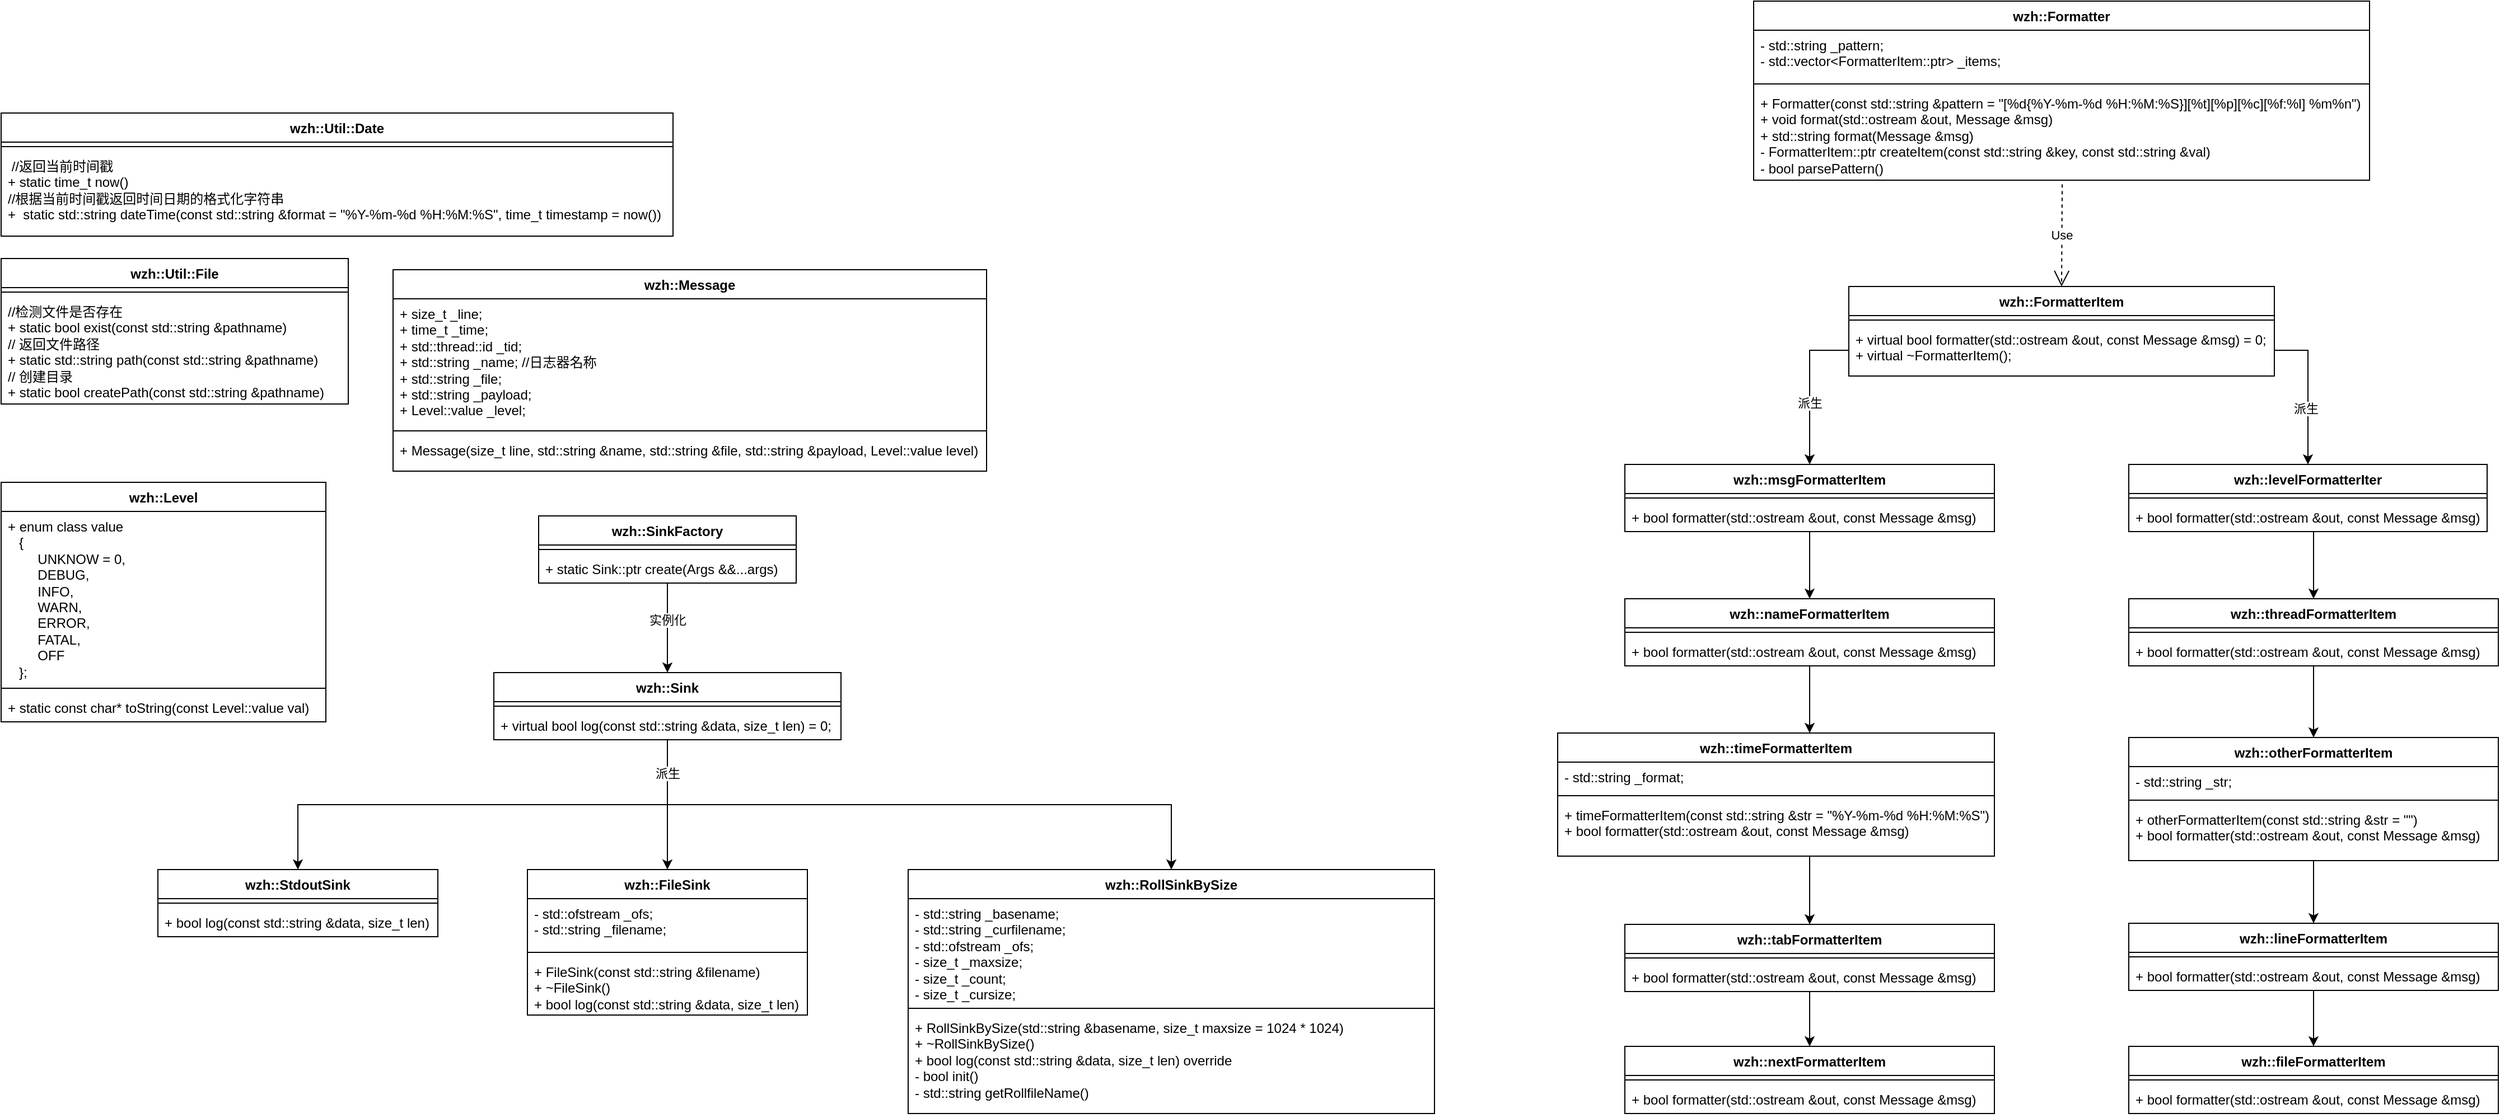 <mxfile version="27.1.6">
  <diagram name="Page-1" id="0783ab3e-0a74-02c8-0abd-f7b4e66b4bec">
    <mxGraphModel dx="2208" dy="1851" grid="1" gridSize="10" guides="1" tooltips="1" connect="1" arrows="1" fold="1" page="1" pageScale="1" pageWidth="850" pageHeight="1100" background="none" math="0" shadow="0">
      <root>
        <mxCell id="0" />
        <mxCell id="1" parent="0" />
        <mxCell id="A5cPuoOQGIZ8REnbMsVx-27" value="wzh::Util::Date" style="swimlane;fontStyle=1;align=center;verticalAlign=top;childLayout=stackLayout;horizontal=1;startSize=26;horizontalStack=0;resizeParent=1;resizeParentMax=0;resizeLast=0;collapsible=1;marginBottom=0;whiteSpace=wrap;html=1;" vertex="1" parent="1">
          <mxGeometry x="-140" y="-20" width="600" height="110" as="geometry" />
        </mxCell>
        <mxCell id="A5cPuoOQGIZ8REnbMsVx-29" value="" style="line;strokeWidth=1;fillColor=none;align=left;verticalAlign=middle;spacingTop=-1;spacingLeft=3;spacingRight=3;rotatable=0;labelPosition=right;points=[];portConstraint=eastwest;strokeColor=inherit;" vertex="1" parent="A5cPuoOQGIZ8REnbMsVx-27">
          <mxGeometry y="26" width="600" height="8" as="geometry" />
        </mxCell>
        <mxCell id="A5cPuoOQGIZ8REnbMsVx-30" value="&lt;div&gt;&amp;nbsp;//返回当前时间戳&lt;/div&gt;&lt;div&gt;+&amp;nbsp;static time_t now()&lt;/div&gt;&lt;div&gt;//根据当前时间戳返回时间日期的格式化字符串&lt;/div&gt;&lt;div&gt;+&amp;nbsp;&amp;nbsp;static std::string dateTime(const std::string &amp;amp;format = &quot;%Y-%m-%d %H:%M:%S&quot;, time_t timestamp = now())&lt;/div&gt;" style="text;align=left;verticalAlign=top;spacingLeft=4;spacingRight=4;overflow=hidden;rotatable=0;points=[[0,0.5],[1,0.5]];portConstraint=eastwest;whiteSpace=wrap;html=1;" vertex="1" parent="A5cPuoOQGIZ8REnbMsVx-27">
          <mxGeometry y="34" width="600" height="76" as="geometry" />
        </mxCell>
        <mxCell id="A5cPuoOQGIZ8REnbMsVx-39" value="wzh::Util::File" style="swimlane;fontStyle=1;align=center;verticalAlign=top;childLayout=stackLayout;horizontal=1;startSize=26;horizontalStack=0;resizeParent=1;resizeParentMax=0;resizeLast=0;collapsible=1;marginBottom=0;whiteSpace=wrap;html=1;" vertex="1" parent="1">
          <mxGeometry x="-140" y="110" width="310" height="130" as="geometry" />
        </mxCell>
        <mxCell id="A5cPuoOQGIZ8REnbMsVx-41" value="" style="line;strokeWidth=1;fillColor=none;align=left;verticalAlign=middle;spacingTop=-1;spacingLeft=3;spacingRight=3;rotatable=0;labelPosition=right;points=[];portConstraint=eastwest;strokeColor=inherit;" vertex="1" parent="A5cPuoOQGIZ8REnbMsVx-39">
          <mxGeometry y="26" width="310" height="8" as="geometry" />
        </mxCell>
        <mxCell id="A5cPuoOQGIZ8REnbMsVx-42" value="//检测文件是否存在&lt;div&gt;+&amp;nbsp;static bool exist(const std::string &amp;amp;pathname)&lt;/div&gt;&lt;div&gt;// 返回文件路径&lt;/div&gt;&lt;div&gt;+&amp;nbsp;static std::string path(const std::string &amp;amp;pathname)&lt;/div&gt;&lt;div&gt;// 创建目录&amp;nbsp;&lt;/div&gt;&lt;div&gt;+&amp;nbsp;static bool createPath(const std::string &amp;amp;pathname)&lt;/div&gt;" style="text;strokeColor=none;fillColor=none;align=left;verticalAlign=top;spacingLeft=4;spacingRight=4;overflow=hidden;rotatable=0;points=[[0,0.5],[1,0.5]];portConstraint=eastwest;whiteSpace=wrap;html=1;" vertex="1" parent="A5cPuoOQGIZ8REnbMsVx-39">
          <mxGeometry y="34" width="310" height="96" as="geometry" />
        </mxCell>
        <mxCell id="A5cPuoOQGIZ8REnbMsVx-43" value="wzh::Message" style="swimlane;fontStyle=1;align=center;verticalAlign=top;childLayout=stackLayout;horizontal=1;startSize=26;horizontalStack=0;resizeParent=1;resizeParentMax=0;resizeLast=0;collapsible=1;marginBottom=0;whiteSpace=wrap;html=1;" vertex="1" parent="1">
          <mxGeometry x="210" y="120" width="530" height="180" as="geometry" />
        </mxCell>
        <mxCell id="A5cPuoOQGIZ8REnbMsVx-44" value="&lt;div&gt;+ size_t _line;&lt;/div&gt;&lt;div&gt;+ time_t _time;&lt;/div&gt;&lt;div&gt;+ std::thread::id _tid;&lt;/div&gt;&lt;div&gt;+ std::string _name; //日志器名称&lt;/div&gt;&lt;div&gt;+ std::string _file;&lt;/div&gt;&lt;div&gt;+ std::string _payload;&lt;/div&gt;&lt;div&gt;+ Level::value _level;&lt;/div&gt;" style="text;strokeColor=none;fillColor=none;align=left;verticalAlign=top;spacingLeft=4;spacingRight=4;overflow=hidden;rotatable=0;points=[[0,0.5],[1,0.5]];portConstraint=eastwest;whiteSpace=wrap;html=1;" vertex="1" parent="A5cPuoOQGIZ8REnbMsVx-43">
          <mxGeometry y="26" width="530" height="114" as="geometry" />
        </mxCell>
        <mxCell id="A5cPuoOQGIZ8REnbMsVx-45" value="" style="line;strokeWidth=1;fillColor=none;align=left;verticalAlign=middle;spacingTop=-1;spacingLeft=3;spacingRight=3;rotatable=0;labelPosition=right;points=[];portConstraint=eastwest;strokeColor=inherit;" vertex="1" parent="A5cPuoOQGIZ8REnbMsVx-43">
          <mxGeometry y="140" width="530" height="8" as="geometry" />
        </mxCell>
        <mxCell id="A5cPuoOQGIZ8REnbMsVx-46" value="+&amp;nbsp;&lt;span style=&quot;background-color: transparent;&quot;&gt;Message(size_t line, std::string &amp;amp;name, std::string &amp;amp;file,&amp;nbsp;&lt;/span&gt;&lt;span style=&quot;background-color: transparent; color: light-dark(rgb(0, 0, 0), rgb(255, 255, 255));&quot;&gt;std::string &amp;amp;payload, Level::value level)&lt;/span&gt;" style="text;strokeColor=none;fillColor=none;align=left;verticalAlign=top;spacingLeft=4;spacingRight=4;overflow=hidden;rotatable=0;points=[[0,0.5],[1,0.5]];portConstraint=eastwest;whiteSpace=wrap;html=1;" vertex="1" parent="A5cPuoOQGIZ8REnbMsVx-43">
          <mxGeometry y="148" width="530" height="32" as="geometry" />
        </mxCell>
        <mxCell id="A5cPuoOQGIZ8REnbMsVx-47" value="wzh::Level" style="swimlane;fontStyle=1;align=center;verticalAlign=top;childLayout=stackLayout;horizontal=1;startSize=26;horizontalStack=0;resizeParent=1;resizeParentMax=0;resizeLast=0;collapsible=1;marginBottom=0;whiteSpace=wrap;html=1;" vertex="1" parent="1">
          <mxGeometry x="-140" y="310" width="290" height="214" as="geometry" />
        </mxCell>
        <mxCell id="A5cPuoOQGIZ8REnbMsVx-48" value="+&amp;nbsp;&lt;span style=&quot;background-color: transparent;&quot;&gt;enum class value&lt;/span&gt;&lt;div&gt;&amp;nbsp; &amp;nbsp;{&lt;/div&gt;&lt;div&gt;&amp;nbsp; &amp;nbsp; &amp;nbsp; &amp;nbsp; UNKNOW = 0,&lt;/div&gt;&lt;div&gt;&amp;nbsp; &amp;nbsp; &amp;nbsp; &amp;nbsp; DEBUG,&lt;/div&gt;&lt;div&gt;&amp;nbsp; &amp;nbsp; &amp;nbsp; &amp;nbsp; INFO,&lt;/div&gt;&lt;div&gt;&amp;nbsp; &amp;nbsp; &amp;nbsp; &amp;nbsp; WARN,&lt;/div&gt;&lt;div&gt;&amp;nbsp; &amp;nbsp; &amp;nbsp; &amp;nbsp; ERROR,&lt;/div&gt;&lt;div&gt;&amp;nbsp; &amp;nbsp; &amp;nbsp; &amp;nbsp; FATAL,&lt;/div&gt;&lt;div&gt;&amp;nbsp; &amp;nbsp; &amp;nbsp; &amp;nbsp; OFF&lt;/div&gt;&lt;div&gt;&amp;nbsp; &amp;nbsp;};&lt;/div&gt;" style="text;strokeColor=none;fillColor=none;align=left;verticalAlign=top;spacingLeft=4;spacingRight=4;overflow=hidden;rotatable=0;points=[[0,0.5],[1,0.5]];portConstraint=eastwest;whiteSpace=wrap;html=1;" vertex="1" parent="A5cPuoOQGIZ8REnbMsVx-47">
          <mxGeometry y="26" width="290" height="154" as="geometry" />
        </mxCell>
        <mxCell id="A5cPuoOQGIZ8REnbMsVx-49" value="" style="line;strokeWidth=1;fillColor=none;align=left;verticalAlign=middle;spacingTop=-1;spacingLeft=3;spacingRight=3;rotatable=0;labelPosition=right;points=[];portConstraint=eastwest;strokeColor=inherit;" vertex="1" parent="A5cPuoOQGIZ8REnbMsVx-47">
          <mxGeometry y="180" width="290" height="8" as="geometry" />
        </mxCell>
        <mxCell id="A5cPuoOQGIZ8REnbMsVx-50" value="+&amp;nbsp;static const char* toString(const Level::value val)" style="text;strokeColor=none;fillColor=none;align=left;verticalAlign=top;spacingLeft=4;spacingRight=4;overflow=hidden;rotatable=0;points=[[0,0.5],[1,0.5]];portConstraint=eastwest;whiteSpace=wrap;html=1;" vertex="1" parent="A5cPuoOQGIZ8REnbMsVx-47">
          <mxGeometry y="188" width="290" height="26" as="geometry" />
        </mxCell>
        <mxCell id="A5cPuoOQGIZ8REnbMsVx-79" style="edgeStyle=orthogonalEdgeStyle;rounded=0;orthogonalLoop=1;jettySize=auto;html=1;exitX=0.5;exitY=1;exitDx=0;exitDy=0;entryX=0.5;entryY=0;entryDx=0;entryDy=0;" edge="1" parent="1" source="A5cPuoOQGIZ8REnbMsVx-51" target="A5cPuoOQGIZ8REnbMsVx-55">
          <mxGeometry relative="1" as="geometry" />
        </mxCell>
        <mxCell id="A5cPuoOQGIZ8REnbMsVx-80" style="edgeStyle=orthogonalEdgeStyle;rounded=0;orthogonalLoop=1;jettySize=auto;html=1;exitX=0.5;exitY=1;exitDx=0;exitDy=0;entryX=0.5;entryY=0;entryDx=0;entryDy=0;" edge="1" parent="1" source="A5cPuoOQGIZ8REnbMsVx-51" target="A5cPuoOQGIZ8REnbMsVx-59">
          <mxGeometry relative="1" as="geometry" />
        </mxCell>
        <mxCell id="A5cPuoOQGIZ8REnbMsVx-81" style="edgeStyle=orthogonalEdgeStyle;rounded=0;orthogonalLoop=1;jettySize=auto;html=1;exitX=0.5;exitY=1;exitDx=0;exitDy=0;" edge="1" parent="1" source="A5cPuoOQGIZ8REnbMsVx-51" target="A5cPuoOQGIZ8REnbMsVx-63">
          <mxGeometry relative="1" as="geometry" />
        </mxCell>
        <mxCell id="A5cPuoOQGIZ8REnbMsVx-82" value="派生" style="edgeLabel;html=1;align=center;verticalAlign=middle;resizable=0;points=[];" vertex="1" connectable="0" parent="A5cPuoOQGIZ8REnbMsVx-81">
          <mxGeometry x="-0.895" relative="1" as="geometry">
            <mxPoint as="offset" />
          </mxGeometry>
        </mxCell>
        <mxCell id="A5cPuoOQGIZ8REnbMsVx-51" value="wzh::Sink" style="swimlane;fontStyle=1;align=center;verticalAlign=top;childLayout=stackLayout;horizontal=1;startSize=26;horizontalStack=0;resizeParent=1;resizeParentMax=0;resizeLast=0;collapsible=1;marginBottom=0;whiteSpace=wrap;html=1;" vertex="1" parent="1">
          <mxGeometry x="300" y="480" width="310" height="60" as="geometry" />
        </mxCell>
        <mxCell id="A5cPuoOQGIZ8REnbMsVx-53" value="" style="line;strokeWidth=1;fillColor=none;align=left;verticalAlign=middle;spacingTop=-1;spacingLeft=3;spacingRight=3;rotatable=0;labelPosition=right;points=[];portConstraint=eastwest;strokeColor=inherit;" vertex="1" parent="A5cPuoOQGIZ8REnbMsVx-51">
          <mxGeometry y="26" width="310" height="8" as="geometry" />
        </mxCell>
        <mxCell id="A5cPuoOQGIZ8REnbMsVx-54" value="+&amp;nbsp;virtual bool log(const std::string &amp;amp;data, size_t len) = 0;" style="text;strokeColor=none;fillColor=none;align=left;verticalAlign=top;spacingLeft=4;spacingRight=4;overflow=hidden;rotatable=0;points=[[0,0.5],[1,0.5]];portConstraint=eastwest;whiteSpace=wrap;html=1;" vertex="1" parent="A5cPuoOQGIZ8REnbMsVx-51">
          <mxGeometry y="34" width="310" height="26" as="geometry" />
        </mxCell>
        <mxCell id="A5cPuoOQGIZ8REnbMsVx-55" value="wzh::StdoutSink" style="swimlane;fontStyle=1;align=center;verticalAlign=top;childLayout=stackLayout;horizontal=1;startSize=26;horizontalStack=0;resizeParent=1;resizeParentMax=0;resizeLast=0;collapsible=1;marginBottom=0;whiteSpace=wrap;html=1;" vertex="1" parent="1">
          <mxGeometry y="656" width="250" height="60" as="geometry" />
        </mxCell>
        <mxCell id="A5cPuoOQGIZ8REnbMsVx-57" value="" style="line;strokeWidth=1;fillColor=none;align=left;verticalAlign=middle;spacingTop=-1;spacingLeft=3;spacingRight=3;rotatable=0;labelPosition=right;points=[];portConstraint=eastwest;strokeColor=inherit;" vertex="1" parent="A5cPuoOQGIZ8REnbMsVx-55">
          <mxGeometry y="26" width="250" height="8" as="geometry" />
        </mxCell>
        <mxCell id="A5cPuoOQGIZ8REnbMsVx-58" value="+&amp;nbsp;bool log(const std::string &amp;amp;data, size_t len)" style="text;strokeColor=none;fillColor=none;align=left;verticalAlign=top;spacingLeft=4;spacingRight=4;overflow=hidden;rotatable=0;points=[[0,0.5],[1,0.5]];portConstraint=eastwest;whiteSpace=wrap;html=1;" vertex="1" parent="A5cPuoOQGIZ8REnbMsVx-55">
          <mxGeometry y="34" width="250" height="26" as="geometry" />
        </mxCell>
        <mxCell id="A5cPuoOQGIZ8REnbMsVx-59" value="wzh::FileSink" style="swimlane;fontStyle=1;align=center;verticalAlign=top;childLayout=stackLayout;horizontal=1;startSize=26;horizontalStack=0;resizeParent=1;resizeParentMax=0;resizeLast=0;collapsible=1;marginBottom=0;whiteSpace=wrap;html=1;" vertex="1" parent="1">
          <mxGeometry x="330" y="656" width="250" height="130" as="geometry" />
        </mxCell>
        <mxCell id="A5cPuoOQGIZ8REnbMsVx-60" value="-&amp;nbsp;std::ofstream _ofs;&lt;div&gt;-&amp;nbsp;std::string _filename;&lt;/div&gt;" style="text;strokeColor=none;fillColor=none;align=left;verticalAlign=top;spacingLeft=4;spacingRight=4;overflow=hidden;rotatable=0;points=[[0,0.5],[1,0.5]];portConstraint=eastwest;whiteSpace=wrap;html=1;" vertex="1" parent="A5cPuoOQGIZ8REnbMsVx-59">
          <mxGeometry y="26" width="250" height="44" as="geometry" />
        </mxCell>
        <mxCell id="A5cPuoOQGIZ8REnbMsVx-61" value="" style="line;strokeWidth=1;fillColor=none;align=left;verticalAlign=middle;spacingTop=-1;spacingLeft=3;spacingRight=3;rotatable=0;labelPosition=right;points=[];portConstraint=eastwest;strokeColor=inherit;" vertex="1" parent="A5cPuoOQGIZ8REnbMsVx-59">
          <mxGeometry y="70" width="250" height="8" as="geometry" />
        </mxCell>
        <mxCell id="A5cPuoOQGIZ8REnbMsVx-62" value="&lt;div&gt;+&amp;nbsp;FileSink(const std::string &amp;amp;filename)&lt;/div&gt;&lt;div&gt;+&amp;nbsp;~FileSink()&amp;nbsp;&lt;/div&gt;+&amp;nbsp;bool log(const std::string &amp;amp;data, size_t len)" style="text;strokeColor=none;fillColor=none;align=left;verticalAlign=top;spacingLeft=4;spacingRight=4;overflow=hidden;rotatable=0;points=[[0,0.5],[1,0.5]];portConstraint=eastwest;whiteSpace=wrap;html=1;" vertex="1" parent="A5cPuoOQGIZ8REnbMsVx-59">
          <mxGeometry y="78" width="250" height="52" as="geometry" />
        </mxCell>
        <mxCell id="A5cPuoOQGIZ8REnbMsVx-63" value="wzh::RollSinkBySize" style="swimlane;fontStyle=1;align=center;verticalAlign=top;childLayout=stackLayout;horizontal=1;startSize=26;horizontalStack=0;resizeParent=1;resizeParentMax=0;resizeLast=0;collapsible=1;marginBottom=0;whiteSpace=wrap;html=1;" vertex="1" parent="1">
          <mxGeometry x="670" y="656" width="470" height="218" as="geometry" />
        </mxCell>
        <mxCell id="A5cPuoOQGIZ8REnbMsVx-64" value="&lt;div&gt;- std::string _basename;&lt;/div&gt;&lt;div&gt;- std::string _curfilename;&lt;/div&gt;&lt;div&gt;- std::ofstream _ofs;&lt;/div&gt;&lt;div&gt;- size_t _maxsize;&lt;/div&gt;&lt;div&gt;- size_t _count;&lt;/div&gt;&lt;div&gt;- size_t _cursize;&lt;/div&gt;" style="text;strokeColor=none;fillColor=none;align=left;verticalAlign=top;spacingLeft=4;spacingRight=4;overflow=hidden;rotatable=0;points=[[0,0.5],[1,0.5]];portConstraint=eastwest;whiteSpace=wrap;html=1;" vertex="1" parent="A5cPuoOQGIZ8REnbMsVx-63">
          <mxGeometry y="26" width="470" height="94" as="geometry" />
        </mxCell>
        <mxCell id="A5cPuoOQGIZ8REnbMsVx-65" value="" style="line;strokeWidth=1;fillColor=none;align=left;verticalAlign=middle;spacingTop=-1;spacingLeft=3;spacingRight=3;rotatable=0;labelPosition=right;points=[];portConstraint=eastwest;strokeColor=inherit;" vertex="1" parent="A5cPuoOQGIZ8REnbMsVx-63">
          <mxGeometry y="120" width="470" height="8" as="geometry" />
        </mxCell>
        <mxCell id="A5cPuoOQGIZ8REnbMsVx-66" value="+&amp;nbsp;RollSinkBySize(std::string &amp;amp;basename, size_t maxsize = 1024 * 1024)&lt;div&gt;+&amp;nbsp;~RollSinkBySize()&lt;/div&gt;&lt;div&gt;+&amp;nbsp;bool log(const std::string &amp;amp;data, size_t len) override&lt;/div&gt;&lt;div&gt;-&amp;nbsp;bool init()&lt;/div&gt;&lt;div&gt;-&amp;nbsp;std::string getRollfileName()&lt;/div&gt;&lt;div&gt;&lt;br&gt;&lt;/div&gt;" style="text;strokeColor=none;fillColor=none;align=left;verticalAlign=top;spacingLeft=4;spacingRight=4;overflow=hidden;rotatable=0;points=[[0,0.5],[1,0.5]];portConstraint=eastwest;whiteSpace=wrap;html=1;" vertex="1" parent="A5cPuoOQGIZ8REnbMsVx-63">
          <mxGeometry y="128" width="470" height="90" as="geometry" />
        </mxCell>
        <mxCell id="A5cPuoOQGIZ8REnbMsVx-85" style="edgeStyle=orthogonalEdgeStyle;rounded=0;orthogonalLoop=1;jettySize=auto;html=1;" edge="1" parent="1" source="A5cPuoOQGIZ8REnbMsVx-71" target="A5cPuoOQGIZ8REnbMsVx-51">
          <mxGeometry relative="1" as="geometry" />
        </mxCell>
        <mxCell id="A5cPuoOQGIZ8REnbMsVx-86" value="实例化" style="edgeLabel;html=1;align=center;verticalAlign=middle;resizable=0;points=[];" vertex="1" connectable="0" parent="A5cPuoOQGIZ8REnbMsVx-85">
          <mxGeometry x="-0.169" relative="1" as="geometry">
            <mxPoint as="offset" />
          </mxGeometry>
        </mxCell>
        <mxCell id="A5cPuoOQGIZ8REnbMsVx-71" value="wzh::SinkFactory" style="swimlane;fontStyle=1;align=center;verticalAlign=top;childLayout=stackLayout;horizontal=1;startSize=26;horizontalStack=0;resizeParent=1;resizeParentMax=0;resizeLast=0;collapsible=1;marginBottom=0;whiteSpace=wrap;html=1;" vertex="1" parent="1">
          <mxGeometry x="340" y="340" width="230" height="60" as="geometry" />
        </mxCell>
        <mxCell id="A5cPuoOQGIZ8REnbMsVx-73" value="" style="line;strokeWidth=1;fillColor=none;align=left;verticalAlign=middle;spacingTop=-1;spacingLeft=3;spacingRight=3;rotatable=0;labelPosition=right;points=[];portConstraint=eastwest;strokeColor=inherit;" vertex="1" parent="A5cPuoOQGIZ8REnbMsVx-71">
          <mxGeometry y="26" width="230" height="8" as="geometry" />
        </mxCell>
        <mxCell id="A5cPuoOQGIZ8REnbMsVx-74" value="+&amp;nbsp;static Sink::ptr create(Args &amp;amp;&amp;amp;...args)" style="text;strokeColor=none;fillColor=none;align=left;verticalAlign=top;spacingLeft=4;spacingRight=4;overflow=hidden;rotatable=0;points=[[0,0.5],[1,0.5]];portConstraint=eastwest;whiteSpace=wrap;html=1;" vertex="1" parent="A5cPuoOQGIZ8REnbMsVx-71">
          <mxGeometry y="34" width="230" height="26" as="geometry" />
        </mxCell>
        <mxCell id="A5cPuoOQGIZ8REnbMsVx-87" value="wzh::FormatterItem" style="swimlane;fontStyle=1;align=center;verticalAlign=top;childLayout=stackLayout;horizontal=1;startSize=26;horizontalStack=0;resizeParent=1;resizeParentMax=0;resizeLast=0;collapsible=1;marginBottom=0;whiteSpace=wrap;html=1;" vertex="1" parent="1">
          <mxGeometry x="1510" y="135" width="380" height="80" as="geometry" />
        </mxCell>
        <mxCell id="A5cPuoOQGIZ8REnbMsVx-89" value="" style="line;strokeWidth=1;fillColor=none;align=left;verticalAlign=middle;spacingTop=-1;spacingLeft=3;spacingRight=3;rotatable=0;labelPosition=right;points=[];portConstraint=eastwest;strokeColor=inherit;" vertex="1" parent="A5cPuoOQGIZ8REnbMsVx-87">
          <mxGeometry y="26" width="380" height="8" as="geometry" />
        </mxCell>
        <mxCell id="A5cPuoOQGIZ8REnbMsVx-90" value="+&amp;nbsp;virtual bool formatter(std::ostream &amp;amp;out, const Message &amp;amp;msg) = 0;&lt;div&gt;+&amp;nbsp;virtual ~FormatterItem();&lt;/div&gt;" style="text;strokeColor=none;fillColor=none;align=left;verticalAlign=top;spacingLeft=4;spacingRight=4;overflow=hidden;rotatable=0;points=[[0,0.5],[1,0.5]];portConstraint=eastwest;whiteSpace=wrap;html=1;" vertex="1" parent="A5cPuoOQGIZ8REnbMsVx-87">
          <mxGeometry y="34" width="380" height="46" as="geometry" />
        </mxCell>
        <mxCell id="A5cPuoOQGIZ8REnbMsVx-91" value="wzh::msgFormatterItem" style="swimlane;fontStyle=1;align=center;verticalAlign=top;childLayout=stackLayout;horizontal=1;startSize=26;horizontalStack=0;resizeParent=1;resizeParentMax=0;resizeLast=0;collapsible=1;marginBottom=0;whiteSpace=wrap;html=1;" vertex="1" parent="1">
          <mxGeometry x="1310" y="294" width="330" height="60" as="geometry" />
        </mxCell>
        <mxCell id="A5cPuoOQGIZ8REnbMsVx-93" value="" style="line;strokeWidth=1;fillColor=none;align=left;verticalAlign=middle;spacingTop=-1;spacingLeft=3;spacingRight=3;rotatable=0;labelPosition=right;points=[];portConstraint=eastwest;strokeColor=inherit;" vertex="1" parent="A5cPuoOQGIZ8REnbMsVx-91">
          <mxGeometry y="26" width="330" height="8" as="geometry" />
        </mxCell>
        <mxCell id="A5cPuoOQGIZ8REnbMsVx-94" value="+&amp;nbsp;bool formatter(std::ostream &amp;amp;out, const Message &amp;amp;msg)" style="text;strokeColor=none;fillColor=none;align=left;verticalAlign=top;spacingLeft=4;spacingRight=4;overflow=hidden;rotatable=0;points=[[0,0.5],[1,0.5]];portConstraint=eastwest;whiteSpace=wrap;html=1;" vertex="1" parent="A5cPuoOQGIZ8REnbMsVx-91">
          <mxGeometry y="34" width="330" height="26" as="geometry" />
        </mxCell>
        <mxCell id="A5cPuoOQGIZ8REnbMsVx-95" value="wzh::levelFormatterIter" style="swimlane;fontStyle=1;align=center;verticalAlign=top;childLayout=stackLayout;horizontal=1;startSize=26;horizontalStack=0;resizeParent=1;resizeParentMax=0;resizeLast=0;collapsible=1;marginBottom=0;whiteSpace=wrap;html=1;" vertex="1" parent="1">
          <mxGeometry x="1760" y="294" width="320" height="60" as="geometry" />
        </mxCell>
        <mxCell id="A5cPuoOQGIZ8REnbMsVx-97" value="" style="line;strokeWidth=1;fillColor=none;align=left;verticalAlign=middle;spacingTop=-1;spacingLeft=3;spacingRight=3;rotatable=0;labelPosition=right;points=[];portConstraint=eastwest;strokeColor=inherit;" vertex="1" parent="A5cPuoOQGIZ8REnbMsVx-95">
          <mxGeometry y="26" width="320" height="8" as="geometry" />
        </mxCell>
        <mxCell id="A5cPuoOQGIZ8REnbMsVx-98" value="+&amp;nbsp;bool formatter(std::ostream &amp;amp;out, const Message &amp;amp;msg)" style="text;strokeColor=none;fillColor=none;align=left;verticalAlign=top;spacingLeft=4;spacingRight=4;overflow=hidden;rotatable=0;points=[[0,0.5],[1,0.5]];portConstraint=eastwest;whiteSpace=wrap;html=1;" vertex="1" parent="A5cPuoOQGIZ8REnbMsVx-95">
          <mxGeometry y="34" width="320" height="26" as="geometry" />
        </mxCell>
        <mxCell id="A5cPuoOQGIZ8REnbMsVx-99" value="wzh::nameFormatterItem" style="swimlane;fontStyle=1;align=center;verticalAlign=top;childLayout=stackLayout;horizontal=1;startSize=26;horizontalStack=0;resizeParent=1;resizeParentMax=0;resizeLast=0;collapsible=1;marginBottom=0;whiteSpace=wrap;html=1;" vertex="1" parent="1">
          <mxGeometry x="1310" y="414" width="330" height="60" as="geometry" />
        </mxCell>
        <mxCell id="A5cPuoOQGIZ8REnbMsVx-100" value="" style="line;strokeWidth=1;fillColor=none;align=left;verticalAlign=middle;spacingTop=-1;spacingLeft=3;spacingRight=3;rotatable=0;labelPosition=right;points=[];portConstraint=eastwest;strokeColor=inherit;" vertex="1" parent="A5cPuoOQGIZ8REnbMsVx-99">
          <mxGeometry y="26" width="330" height="8" as="geometry" />
        </mxCell>
        <mxCell id="A5cPuoOQGIZ8REnbMsVx-101" value="+&amp;nbsp;bool formatter(std::ostream &amp;amp;out, const Message &amp;amp;msg)" style="text;strokeColor=none;fillColor=none;align=left;verticalAlign=top;spacingLeft=4;spacingRight=4;overflow=hidden;rotatable=0;points=[[0,0.5],[1,0.5]];portConstraint=eastwest;whiteSpace=wrap;html=1;" vertex="1" parent="A5cPuoOQGIZ8REnbMsVx-99">
          <mxGeometry y="34" width="330" height="26" as="geometry" />
        </mxCell>
        <mxCell id="A5cPuoOQGIZ8REnbMsVx-102" value="wzh::threadFormatterItem" style="swimlane;fontStyle=1;align=center;verticalAlign=top;childLayout=stackLayout;horizontal=1;startSize=26;horizontalStack=0;resizeParent=1;resizeParentMax=0;resizeLast=0;collapsible=1;marginBottom=0;whiteSpace=wrap;html=1;" vertex="1" parent="1">
          <mxGeometry x="1760" y="414" width="330" height="60" as="geometry" />
        </mxCell>
        <mxCell id="A5cPuoOQGIZ8REnbMsVx-103" value="" style="line;strokeWidth=1;fillColor=none;align=left;verticalAlign=middle;spacingTop=-1;spacingLeft=3;spacingRight=3;rotatable=0;labelPosition=right;points=[];portConstraint=eastwest;strokeColor=inherit;" vertex="1" parent="A5cPuoOQGIZ8REnbMsVx-102">
          <mxGeometry y="26" width="330" height="8" as="geometry" />
        </mxCell>
        <mxCell id="A5cPuoOQGIZ8REnbMsVx-104" value="+&amp;nbsp;bool formatter(std::ostream &amp;amp;out, const Message &amp;amp;msg)" style="text;strokeColor=none;fillColor=none;align=left;verticalAlign=top;spacingLeft=4;spacingRight=4;overflow=hidden;rotatable=0;points=[[0,0.5],[1,0.5]];portConstraint=eastwest;whiteSpace=wrap;html=1;" vertex="1" parent="A5cPuoOQGIZ8REnbMsVx-102">
          <mxGeometry y="34" width="330" height="26" as="geometry" />
        </mxCell>
        <mxCell id="A5cPuoOQGIZ8REnbMsVx-108" value="wzh::timeFormatterItem" style="swimlane;fontStyle=1;align=center;verticalAlign=top;childLayout=stackLayout;horizontal=1;startSize=26;horizontalStack=0;resizeParent=1;resizeParentMax=0;resizeLast=0;collapsible=1;marginBottom=0;whiteSpace=wrap;html=1;" vertex="1" parent="1">
          <mxGeometry x="1250" y="534" width="390" height="110" as="geometry" />
        </mxCell>
        <mxCell id="A5cPuoOQGIZ8REnbMsVx-109" value="-&amp;nbsp;std::string _format;" style="text;strokeColor=none;fillColor=none;align=left;verticalAlign=top;spacingLeft=4;spacingRight=4;overflow=hidden;rotatable=0;points=[[0,0.5],[1,0.5]];portConstraint=eastwest;whiteSpace=wrap;html=1;" vertex="1" parent="A5cPuoOQGIZ8REnbMsVx-108">
          <mxGeometry y="26" width="390" height="26" as="geometry" />
        </mxCell>
        <mxCell id="A5cPuoOQGIZ8REnbMsVx-110" value="" style="line;strokeWidth=1;fillColor=none;align=left;verticalAlign=middle;spacingTop=-1;spacingLeft=3;spacingRight=3;rotatable=0;labelPosition=right;points=[];portConstraint=eastwest;strokeColor=inherit;" vertex="1" parent="A5cPuoOQGIZ8REnbMsVx-108">
          <mxGeometry y="52" width="390" height="8" as="geometry" />
        </mxCell>
        <mxCell id="A5cPuoOQGIZ8REnbMsVx-111" value="+&amp;nbsp;timeFormatterItem(const std::string &amp;amp;str = &quot;%Y-%m-%d %H:%M:%S&quot;)&lt;div&gt;+&amp;nbsp;bool formatter(std::ostream &amp;amp;out, const Message &amp;amp;msg)&lt;/div&gt;" style="text;strokeColor=none;fillColor=none;align=left;verticalAlign=top;spacingLeft=4;spacingRight=4;overflow=hidden;rotatable=0;points=[[0,0.5],[1,0.5]];portConstraint=eastwest;whiteSpace=wrap;html=1;" vertex="1" parent="A5cPuoOQGIZ8REnbMsVx-108">
          <mxGeometry y="60" width="390" height="50" as="geometry" />
        </mxCell>
        <mxCell id="A5cPuoOQGIZ8REnbMsVx-112" value="wzh::fileFormatterItem" style="swimlane;fontStyle=1;align=center;verticalAlign=top;childLayout=stackLayout;horizontal=1;startSize=26;horizontalStack=0;resizeParent=1;resizeParentMax=0;resizeLast=0;collapsible=1;marginBottom=0;whiteSpace=wrap;html=1;" vertex="1" parent="1">
          <mxGeometry x="1760" y="814" width="330" height="60" as="geometry" />
        </mxCell>
        <mxCell id="A5cPuoOQGIZ8REnbMsVx-113" value="" style="line;strokeWidth=1;fillColor=none;align=left;verticalAlign=middle;spacingTop=-1;spacingLeft=3;spacingRight=3;rotatable=0;labelPosition=right;points=[];portConstraint=eastwest;strokeColor=inherit;" vertex="1" parent="A5cPuoOQGIZ8REnbMsVx-112">
          <mxGeometry y="26" width="330" height="8" as="geometry" />
        </mxCell>
        <mxCell id="A5cPuoOQGIZ8REnbMsVx-114" value="+&amp;nbsp;bool formatter(std::ostream &amp;amp;out, const Message &amp;amp;msg)" style="text;strokeColor=none;fillColor=none;align=left;verticalAlign=top;spacingLeft=4;spacingRight=4;overflow=hidden;rotatable=0;points=[[0,0.5],[1,0.5]];portConstraint=eastwest;whiteSpace=wrap;html=1;" vertex="1" parent="A5cPuoOQGIZ8REnbMsVx-112">
          <mxGeometry y="34" width="330" height="26" as="geometry" />
        </mxCell>
        <mxCell id="A5cPuoOQGIZ8REnbMsVx-115" value="wzh::lineFormatterItem" style="swimlane;fontStyle=1;align=center;verticalAlign=top;childLayout=stackLayout;horizontal=1;startSize=26;horizontalStack=0;resizeParent=1;resizeParentMax=0;resizeLast=0;collapsible=1;marginBottom=0;whiteSpace=wrap;html=1;" vertex="1" parent="1">
          <mxGeometry x="1760" y="704" width="330" height="60" as="geometry" />
        </mxCell>
        <mxCell id="A5cPuoOQGIZ8REnbMsVx-116" value="" style="line;strokeWidth=1;fillColor=none;align=left;verticalAlign=middle;spacingTop=-1;spacingLeft=3;spacingRight=3;rotatable=0;labelPosition=right;points=[];portConstraint=eastwest;strokeColor=inherit;" vertex="1" parent="A5cPuoOQGIZ8REnbMsVx-115">
          <mxGeometry y="26" width="330" height="8" as="geometry" />
        </mxCell>
        <mxCell id="A5cPuoOQGIZ8REnbMsVx-117" value="+&amp;nbsp;bool formatter(std::ostream &amp;amp;out, const Message &amp;amp;msg)" style="text;strokeColor=none;fillColor=none;align=left;verticalAlign=top;spacingLeft=4;spacingRight=4;overflow=hidden;rotatable=0;points=[[0,0.5],[1,0.5]];portConstraint=eastwest;whiteSpace=wrap;html=1;" vertex="1" parent="A5cPuoOQGIZ8REnbMsVx-115">
          <mxGeometry y="34" width="330" height="26" as="geometry" />
        </mxCell>
        <mxCell id="A5cPuoOQGIZ8REnbMsVx-118" value="wzh::tabFormatterItem" style="swimlane;fontStyle=1;align=center;verticalAlign=top;childLayout=stackLayout;horizontal=1;startSize=26;horizontalStack=0;resizeParent=1;resizeParentMax=0;resizeLast=0;collapsible=1;marginBottom=0;whiteSpace=wrap;html=1;" vertex="1" parent="1">
          <mxGeometry x="1310" y="705" width="330" height="60" as="geometry" />
        </mxCell>
        <mxCell id="A5cPuoOQGIZ8REnbMsVx-119" value="" style="line;strokeWidth=1;fillColor=none;align=left;verticalAlign=middle;spacingTop=-1;spacingLeft=3;spacingRight=3;rotatable=0;labelPosition=right;points=[];portConstraint=eastwest;strokeColor=inherit;" vertex="1" parent="A5cPuoOQGIZ8REnbMsVx-118">
          <mxGeometry y="26" width="330" height="8" as="geometry" />
        </mxCell>
        <mxCell id="A5cPuoOQGIZ8REnbMsVx-120" value="+&amp;nbsp;bool formatter(std::ostream &amp;amp;out, const Message &amp;amp;msg)" style="text;strokeColor=none;fillColor=none;align=left;verticalAlign=top;spacingLeft=4;spacingRight=4;overflow=hidden;rotatable=0;points=[[0,0.5],[1,0.5]];portConstraint=eastwest;whiteSpace=wrap;html=1;" vertex="1" parent="A5cPuoOQGIZ8REnbMsVx-118">
          <mxGeometry y="34" width="330" height="26" as="geometry" />
        </mxCell>
        <mxCell id="A5cPuoOQGIZ8REnbMsVx-121" value="wzh::nextFormatterItem" style="swimlane;fontStyle=1;align=center;verticalAlign=top;childLayout=stackLayout;horizontal=1;startSize=26;horizontalStack=0;resizeParent=1;resizeParentMax=0;resizeLast=0;collapsible=1;marginBottom=0;whiteSpace=wrap;html=1;" vertex="1" parent="1">
          <mxGeometry x="1310" y="814" width="330" height="60" as="geometry" />
        </mxCell>
        <mxCell id="A5cPuoOQGIZ8REnbMsVx-122" value="" style="line;strokeWidth=1;fillColor=none;align=left;verticalAlign=middle;spacingTop=-1;spacingLeft=3;spacingRight=3;rotatable=0;labelPosition=right;points=[];portConstraint=eastwest;strokeColor=inherit;" vertex="1" parent="A5cPuoOQGIZ8REnbMsVx-121">
          <mxGeometry y="26" width="330" height="8" as="geometry" />
        </mxCell>
        <mxCell id="A5cPuoOQGIZ8REnbMsVx-123" value="+&amp;nbsp;bool formatter(std::ostream &amp;amp;out, const Message &amp;amp;msg)" style="text;strokeColor=none;fillColor=none;align=left;verticalAlign=top;spacingLeft=4;spacingRight=4;overflow=hidden;rotatable=0;points=[[0,0.5],[1,0.5]];portConstraint=eastwest;whiteSpace=wrap;html=1;" vertex="1" parent="A5cPuoOQGIZ8REnbMsVx-121">
          <mxGeometry y="34" width="330" height="26" as="geometry" />
        </mxCell>
        <mxCell id="A5cPuoOQGIZ8REnbMsVx-124" value="wzh::otherFormatterItem" style="swimlane;fontStyle=1;align=center;verticalAlign=top;childLayout=stackLayout;horizontal=1;startSize=26;horizontalStack=0;resizeParent=1;resizeParentMax=0;resizeLast=0;collapsible=1;marginBottom=0;whiteSpace=wrap;html=1;" vertex="1" parent="1">
          <mxGeometry x="1760" y="538" width="330" height="110" as="geometry" />
        </mxCell>
        <mxCell id="A5cPuoOQGIZ8REnbMsVx-125" value="-&amp;nbsp;std::string _str;" style="text;strokeColor=none;fillColor=none;align=left;verticalAlign=top;spacingLeft=4;spacingRight=4;overflow=hidden;rotatable=0;points=[[0,0.5],[1,0.5]];portConstraint=eastwest;whiteSpace=wrap;html=1;" vertex="1" parent="A5cPuoOQGIZ8REnbMsVx-124">
          <mxGeometry y="26" width="330" height="26" as="geometry" />
        </mxCell>
        <mxCell id="A5cPuoOQGIZ8REnbMsVx-126" value="" style="line;strokeWidth=1;fillColor=none;align=left;verticalAlign=middle;spacingTop=-1;spacingLeft=3;spacingRight=3;rotatable=0;labelPosition=right;points=[];portConstraint=eastwest;strokeColor=inherit;" vertex="1" parent="A5cPuoOQGIZ8REnbMsVx-124">
          <mxGeometry y="52" width="330" height="8" as="geometry" />
        </mxCell>
        <mxCell id="A5cPuoOQGIZ8REnbMsVx-127" value="+&amp;nbsp;otherFormatterItem(const std::string &amp;amp;str = &quot;&quot;)&lt;div&gt;+&amp;nbsp;bool formatter(std::ostream &amp;amp;out, const Message &amp;amp;msg)&lt;/div&gt;" style="text;strokeColor=none;fillColor=none;align=left;verticalAlign=top;spacingLeft=4;spacingRight=4;overflow=hidden;rotatable=0;points=[[0,0.5],[1,0.5]];portConstraint=eastwest;whiteSpace=wrap;html=1;" vertex="1" parent="A5cPuoOQGIZ8REnbMsVx-124">
          <mxGeometry y="60" width="330" height="50" as="geometry" />
        </mxCell>
        <mxCell id="A5cPuoOQGIZ8REnbMsVx-128" value="wzh::Formatter" style="swimlane;fontStyle=1;align=center;verticalAlign=top;childLayout=stackLayout;horizontal=1;startSize=26;horizontalStack=0;resizeParent=1;resizeParentMax=0;resizeLast=0;collapsible=1;marginBottom=0;whiteSpace=wrap;html=1;" vertex="1" parent="1">
          <mxGeometry x="1425" y="-120" width="550" height="160" as="geometry" />
        </mxCell>
        <mxCell id="A5cPuoOQGIZ8REnbMsVx-129" value="-&amp;nbsp;std::string _pattern;&lt;div&gt;-&amp;nbsp;std::vector&amp;lt;FormatterItem::ptr&amp;gt; _items;&lt;/div&gt;" style="text;strokeColor=none;fillColor=none;align=left;verticalAlign=top;spacingLeft=4;spacingRight=4;overflow=hidden;rotatable=0;points=[[0,0.5],[1,0.5]];portConstraint=eastwest;whiteSpace=wrap;html=1;" vertex="1" parent="A5cPuoOQGIZ8REnbMsVx-128">
          <mxGeometry y="26" width="550" height="44" as="geometry" />
        </mxCell>
        <mxCell id="A5cPuoOQGIZ8REnbMsVx-130" value="" style="line;strokeWidth=1;fillColor=none;align=left;verticalAlign=middle;spacingTop=-1;spacingLeft=3;spacingRight=3;rotatable=0;labelPosition=right;points=[];portConstraint=eastwest;strokeColor=inherit;" vertex="1" parent="A5cPuoOQGIZ8REnbMsVx-128">
          <mxGeometry y="70" width="550" height="8" as="geometry" />
        </mxCell>
        <mxCell id="A5cPuoOQGIZ8REnbMsVx-131" value="+&amp;nbsp;Formatter(const std::string &amp;amp;pattern = &quot;[%d{%Y-%m-%d %H:%M:%S}][%t][%p][%c][%f:%l] %m%n&quot;)&lt;div&gt;+&amp;nbsp;void format(std::ostream &amp;amp;out, Message &amp;amp;msg)&lt;/div&gt;&lt;div&gt;+&amp;nbsp;std::string format(Message &amp;amp;msg)&lt;/div&gt;&lt;div&gt;-&amp;nbsp;FormatterItem::ptr createItem(const std::string &amp;amp;key, const std::string &amp;amp;val)&lt;/div&gt;&lt;div&gt;-&amp;nbsp;bool parsePattern()&lt;/div&gt;" style="text;strokeColor=none;fillColor=none;align=left;verticalAlign=top;spacingLeft=4;spacingRight=4;overflow=hidden;rotatable=0;points=[[0,0.5],[1,0.5]];portConstraint=eastwest;whiteSpace=wrap;html=1;" vertex="1" parent="A5cPuoOQGIZ8REnbMsVx-128">
          <mxGeometry y="78" width="550" height="82" as="geometry" />
        </mxCell>
        <mxCell id="A5cPuoOQGIZ8REnbMsVx-134" value="Use" style="endArrow=open;endSize=12;dashed=1;html=1;rounded=0;exitX=0.501;exitY=1.045;exitDx=0;exitDy=0;exitPerimeter=0;entryX=0.5;entryY=0;entryDx=0;entryDy=0;" edge="1" parent="1" source="A5cPuoOQGIZ8REnbMsVx-131" target="A5cPuoOQGIZ8REnbMsVx-87">
          <mxGeometry width="160" relative="1" as="geometry">
            <mxPoint x="1770" y="80" as="sourcePoint" />
            <mxPoint x="1930" y="80" as="targetPoint" />
          </mxGeometry>
        </mxCell>
        <mxCell id="A5cPuoOQGIZ8REnbMsVx-138" style="edgeStyle=orthogonalEdgeStyle;rounded=0;orthogonalLoop=1;jettySize=auto;html=1;entryX=0.5;entryY=0;entryDx=0;entryDy=0;" edge="1" parent="1" source="A5cPuoOQGIZ8REnbMsVx-90" target="A5cPuoOQGIZ8REnbMsVx-91">
          <mxGeometry relative="1" as="geometry" />
        </mxCell>
        <mxCell id="A5cPuoOQGIZ8REnbMsVx-148" value="派生" style="edgeLabel;html=1;align=center;verticalAlign=middle;resizable=0;points=[];" vertex="1" connectable="0" parent="A5cPuoOQGIZ8REnbMsVx-138">
          <mxGeometry x="0.192" relative="1" as="geometry">
            <mxPoint as="offset" />
          </mxGeometry>
        </mxCell>
        <mxCell id="A5cPuoOQGIZ8REnbMsVx-139" style="edgeStyle=orthogonalEdgeStyle;rounded=0;orthogonalLoop=1;jettySize=auto;html=1;exitX=1;exitY=0.5;exitDx=0;exitDy=0;entryX=0.5;entryY=0;entryDx=0;entryDy=0;" edge="1" parent="1" source="A5cPuoOQGIZ8REnbMsVx-90" target="A5cPuoOQGIZ8REnbMsVx-95">
          <mxGeometry relative="1" as="geometry" />
        </mxCell>
        <mxCell id="A5cPuoOQGIZ8REnbMsVx-149" value="派生" style="edgeLabel;html=1;align=center;verticalAlign=middle;resizable=0;points=[];" vertex="1" connectable="0" parent="A5cPuoOQGIZ8REnbMsVx-139">
          <mxGeometry x="0.237" y="-2" relative="1" as="geometry">
            <mxPoint as="offset" />
          </mxGeometry>
        </mxCell>
        <mxCell id="A5cPuoOQGIZ8REnbMsVx-140" style="edgeStyle=orthogonalEdgeStyle;rounded=0;orthogonalLoop=1;jettySize=auto;html=1;entryX=0.5;entryY=0;entryDx=0;entryDy=0;" edge="1" parent="1" source="A5cPuoOQGIZ8REnbMsVx-98" target="A5cPuoOQGIZ8REnbMsVx-102">
          <mxGeometry relative="1" as="geometry">
            <Array as="points">
              <mxPoint x="1925" y="374" />
              <mxPoint x="1925" y="374" />
            </Array>
          </mxGeometry>
        </mxCell>
        <mxCell id="A5cPuoOQGIZ8REnbMsVx-141" style="edgeStyle=orthogonalEdgeStyle;rounded=0;orthogonalLoop=1;jettySize=auto;html=1;entryX=0.5;entryY=0;entryDx=0;entryDy=0;" edge="1" parent="1" source="A5cPuoOQGIZ8REnbMsVx-104" target="A5cPuoOQGIZ8REnbMsVx-124">
          <mxGeometry relative="1" as="geometry">
            <Array as="points">
              <mxPoint x="1925" y="494" />
              <mxPoint x="1925" y="494" />
            </Array>
          </mxGeometry>
        </mxCell>
        <mxCell id="A5cPuoOQGIZ8REnbMsVx-142" style="edgeStyle=orthogonalEdgeStyle;rounded=0;orthogonalLoop=1;jettySize=auto;html=1;" edge="1" parent="1" source="A5cPuoOQGIZ8REnbMsVx-127" target="A5cPuoOQGIZ8REnbMsVx-115">
          <mxGeometry relative="1" as="geometry">
            <Array as="points">
              <mxPoint x="1925" y="674" />
              <mxPoint x="1925" y="674" />
            </Array>
          </mxGeometry>
        </mxCell>
        <mxCell id="A5cPuoOQGIZ8REnbMsVx-143" style="edgeStyle=orthogonalEdgeStyle;rounded=0;orthogonalLoop=1;jettySize=auto;html=1;entryX=0.5;entryY=0;entryDx=0;entryDy=0;" edge="1" parent="1" source="A5cPuoOQGIZ8REnbMsVx-117" target="A5cPuoOQGIZ8REnbMsVx-112">
          <mxGeometry relative="1" as="geometry">
            <Array as="points">
              <mxPoint x="1925" y="804" />
              <mxPoint x="1925" y="804" />
            </Array>
          </mxGeometry>
        </mxCell>
        <mxCell id="A5cPuoOQGIZ8REnbMsVx-144" style="edgeStyle=orthogonalEdgeStyle;rounded=0;orthogonalLoop=1;jettySize=auto;html=1;" edge="1" parent="1" source="A5cPuoOQGIZ8REnbMsVx-94" target="A5cPuoOQGIZ8REnbMsVx-99">
          <mxGeometry relative="1" as="geometry">
            <Array as="points">
              <mxPoint x="1475" y="364" />
              <mxPoint x="1475" y="364" />
            </Array>
          </mxGeometry>
        </mxCell>
        <mxCell id="A5cPuoOQGIZ8REnbMsVx-145" style="edgeStyle=orthogonalEdgeStyle;rounded=0;orthogonalLoop=1;jettySize=auto;html=1;" edge="1" parent="1" source="A5cPuoOQGIZ8REnbMsVx-101" target="A5cPuoOQGIZ8REnbMsVx-108">
          <mxGeometry relative="1" as="geometry">
            <Array as="points">
              <mxPoint x="1475" y="504" />
              <mxPoint x="1475" y="504" />
            </Array>
          </mxGeometry>
        </mxCell>
        <mxCell id="A5cPuoOQGIZ8REnbMsVx-146" style="edgeStyle=orthogonalEdgeStyle;rounded=0;orthogonalLoop=1;jettySize=auto;html=1;entryX=0.5;entryY=0;entryDx=0;entryDy=0;" edge="1" parent="1" source="A5cPuoOQGIZ8REnbMsVx-111" target="A5cPuoOQGIZ8REnbMsVx-118">
          <mxGeometry relative="1" as="geometry">
            <Array as="points">
              <mxPoint x="1475" y="644" />
              <mxPoint x="1475" y="644" />
            </Array>
          </mxGeometry>
        </mxCell>
        <mxCell id="A5cPuoOQGIZ8REnbMsVx-147" style="edgeStyle=orthogonalEdgeStyle;rounded=0;orthogonalLoop=1;jettySize=auto;html=1;" edge="1" parent="1" source="A5cPuoOQGIZ8REnbMsVx-120" target="A5cPuoOQGIZ8REnbMsVx-121">
          <mxGeometry relative="1" as="geometry">
            <Array as="points">
              <mxPoint x="1475" y="774" />
              <mxPoint x="1475" y="774" />
            </Array>
          </mxGeometry>
        </mxCell>
      </root>
    </mxGraphModel>
  </diagram>
</mxfile>
